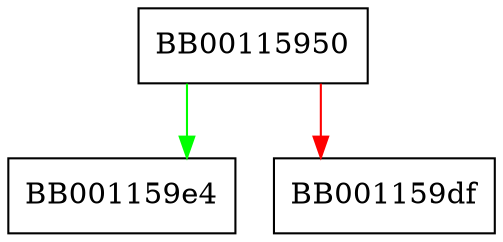 digraph FUN_00115950 {
  node [shape="box"];
  graph [splines=ortho];
  BB00115950 -> BB001159e4 [color="green"];
  BB00115950 -> BB001159df [color="red"];
}